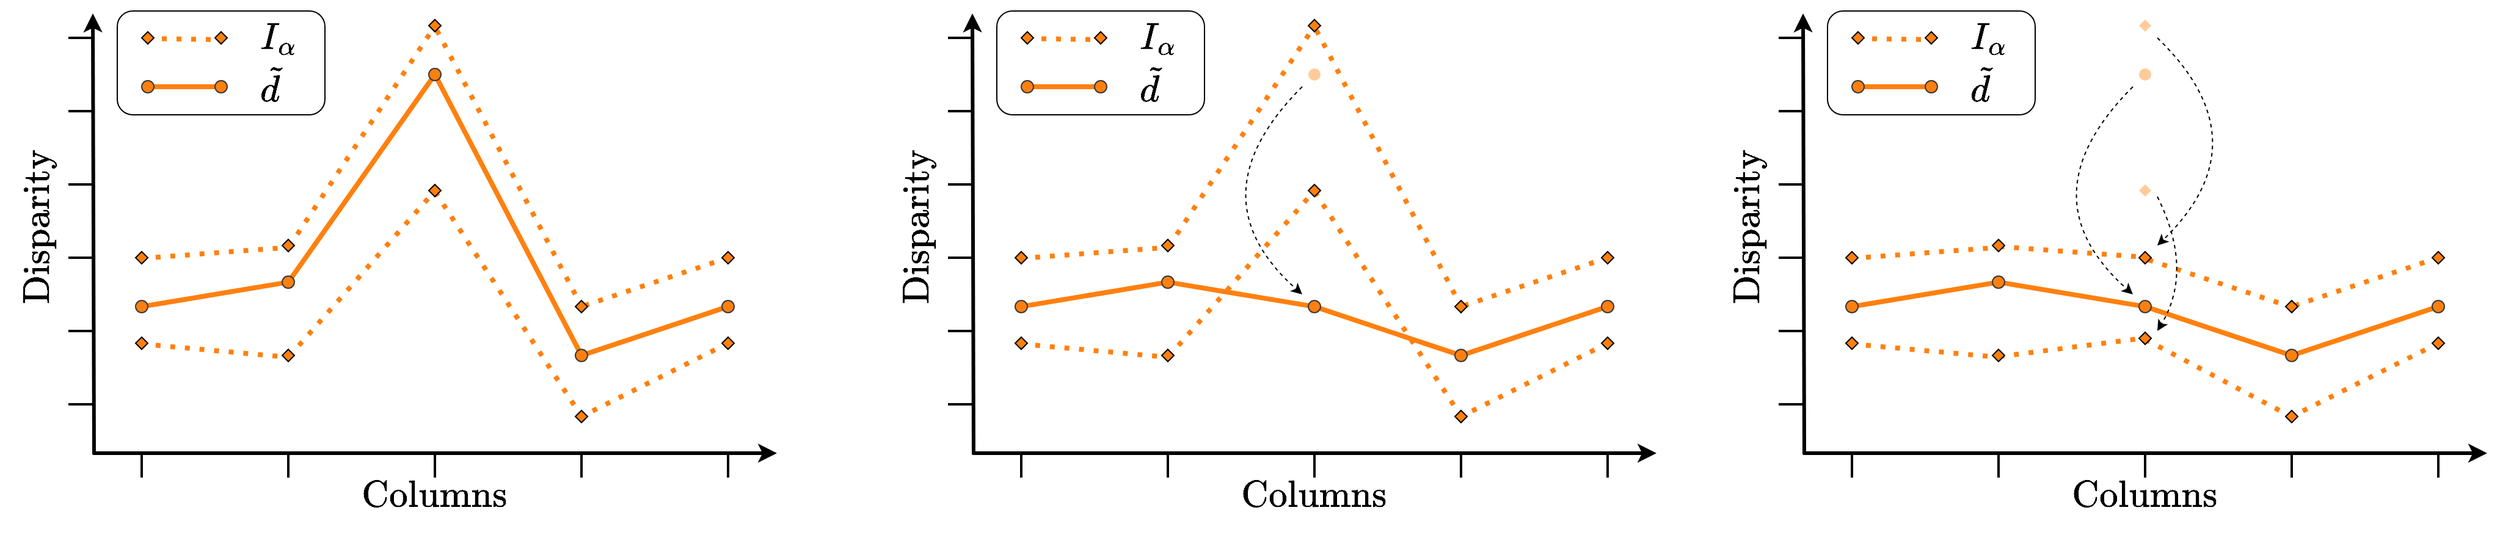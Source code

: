 <mxfile version="24.7.13">
  <diagram name="Page-1" id="viIZF6A86YAhm3AL1NIh">
    <mxGraphModel dx="2593" dy="1424" grid="1" gridSize="10" guides="1" tooltips="1" connect="1" arrows="1" fold="1" page="1" pageScale="1" pageWidth="827" pageHeight="1169" math="1" shadow="0">
      <root>
        <mxCell id="0" />
        <mxCell id="1" parent="0" />
        <mxCell id="14AgsMTUxLA6Hv1Yrgec-21" value="" style="endArrow=classic;html=1;rounded=0;strokeWidth=3;" edge="1" parent="1">
          <mxGeometry width="50" height="50" relative="1" as="geometry">
            <mxPoint x="360" y="480" as="sourcePoint" />
            <mxPoint x="920" y="480" as="targetPoint" />
          </mxGeometry>
        </mxCell>
        <mxCell id="14AgsMTUxLA6Hv1Yrgec-22" value="" style="endArrow=classic;html=1;rounded=0;strokeWidth=3;" edge="1" parent="1">
          <mxGeometry width="50" height="50" relative="1" as="geometry">
            <mxPoint x="361" y="481" as="sourcePoint" />
            <mxPoint x="360" y="120" as="targetPoint" />
          </mxGeometry>
        </mxCell>
        <mxCell id="14AgsMTUxLA6Hv1Yrgec-23" value="&lt;font style=&quot;font-size: 26px;&quot;&gt;\(\mathrm{Columns}\)&lt;/font&gt;" style="text;html=1;align=center;verticalAlign=middle;whiteSpace=wrap;rounded=0;" vertex="1" parent="1">
          <mxGeometry x="550" y="500" width="180" height="30" as="geometry" />
        </mxCell>
        <mxCell id="14AgsMTUxLA6Hv1Yrgec-24" value="&lt;font style=&quot;font-size: 26px;&quot;&gt;\(\mathrm{Disparity}\)&lt;/font&gt;" style="text;html=1;align=center;verticalAlign=middle;whiteSpace=wrap;rounded=0;rotation=-90;" vertex="1" parent="1">
          <mxGeometry x="225" y="280" width="180" height="30" as="geometry" />
        </mxCell>
        <mxCell id="14AgsMTUxLA6Hv1Yrgec-25" value="" style="endArrow=none;html=1;rounded=0;strokeWidth=2;" edge="1" parent="1">
          <mxGeometry width="50" height="50" relative="1" as="geometry">
            <mxPoint x="880" y="500" as="sourcePoint" />
            <mxPoint x="880" y="480" as="targetPoint" />
          </mxGeometry>
        </mxCell>
        <mxCell id="14AgsMTUxLA6Hv1Yrgec-26" value="" style="endArrow=none;html=1;rounded=0;strokeWidth=2;" edge="1" parent="1">
          <mxGeometry width="50" height="50" relative="1" as="geometry">
            <mxPoint x="760" y="500" as="sourcePoint" />
            <mxPoint x="760" y="480" as="targetPoint" />
          </mxGeometry>
        </mxCell>
        <mxCell id="14AgsMTUxLA6Hv1Yrgec-28" value="" style="endArrow=none;html=1;rounded=0;strokeWidth=2;" edge="1" parent="1">
          <mxGeometry width="50" height="50" relative="1" as="geometry">
            <mxPoint x="640" y="500" as="sourcePoint" />
            <mxPoint x="640" y="480" as="targetPoint" />
          </mxGeometry>
        </mxCell>
        <mxCell id="14AgsMTUxLA6Hv1Yrgec-29" value="" style="endArrow=none;html=1;rounded=0;strokeWidth=2;" edge="1" parent="1">
          <mxGeometry width="50" height="50" relative="1" as="geometry">
            <mxPoint x="520" y="500" as="sourcePoint" />
            <mxPoint x="520" y="480" as="targetPoint" />
          </mxGeometry>
        </mxCell>
        <mxCell id="14AgsMTUxLA6Hv1Yrgec-30" value="" style="endArrow=none;html=1;rounded=0;strokeWidth=2;" edge="1" parent="1">
          <mxGeometry width="50" height="50" relative="1" as="geometry">
            <mxPoint x="400" y="500" as="sourcePoint" />
            <mxPoint x="400" y="480" as="targetPoint" />
          </mxGeometry>
        </mxCell>
        <mxCell id="14AgsMTUxLA6Hv1Yrgec-31" value="" style="endArrow=none;html=1;rounded=0;strokeWidth=2;" edge="1" parent="1">
          <mxGeometry width="50" height="50" relative="1" as="geometry">
            <mxPoint x="340" y="440" as="sourcePoint" />
            <mxPoint x="360" y="440" as="targetPoint" />
          </mxGeometry>
        </mxCell>
        <mxCell id="14AgsMTUxLA6Hv1Yrgec-32" value="" style="endArrow=none;html=1;rounded=0;strokeWidth=2;" edge="1" parent="1">
          <mxGeometry width="50" height="50" relative="1" as="geometry">
            <mxPoint x="340" y="380" as="sourcePoint" />
            <mxPoint x="360" y="380" as="targetPoint" />
          </mxGeometry>
        </mxCell>
        <mxCell id="14AgsMTUxLA6Hv1Yrgec-33" value="" style="endArrow=none;html=1;rounded=0;strokeWidth=2;" edge="1" parent="1">
          <mxGeometry width="50" height="50" relative="1" as="geometry">
            <mxPoint x="340" y="260" as="sourcePoint" />
            <mxPoint x="360" y="260" as="targetPoint" />
          </mxGeometry>
        </mxCell>
        <mxCell id="14AgsMTUxLA6Hv1Yrgec-34" value="" style="endArrow=none;html=1;rounded=0;strokeWidth=2;" edge="1" parent="1">
          <mxGeometry width="50" height="50" relative="1" as="geometry">
            <mxPoint x="340" y="320" as="sourcePoint" />
            <mxPoint x="360" y="320" as="targetPoint" />
          </mxGeometry>
        </mxCell>
        <mxCell id="14AgsMTUxLA6Hv1Yrgec-35" value="" style="endArrow=none;html=1;rounded=0;strokeWidth=2;" edge="1" parent="1">
          <mxGeometry width="50" height="50" relative="1" as="geometry">
            <mxPoint x="340" y="200" as="sourcePoint" />
            <mxPoint x="360" y="200" as="targetPoint" />
          </mxGeometry>
        </mxCell>
        <mxCell id="14AgsMTUxLA6Hv1Yrgec-36" value="" style="endArrow=none;html=1;rounded=0;strokeWidth=2;" edge="1" parent="1">
          <mxGeometry width="50" height="50" relative="1" as="geometry">
            <mxPoint x="340" y="140" as="sourcePoint" />
            <mxPoint x="360" y="140" as="targetPoint" />
          </mxGeometry>
        </mxCell>
        <mxCell id="14AgsMTUxLA6Hv1Yrgec-54" value="" style="endArrow=none;html=1;rounded=0;strokeColor=#FF800E;strokeWidth=4;" edge="1" parent="1" source="14AgsMTUxLA6Hv1Yrgec-42" target="14AgsMTUxLA6Hv1Yrgec-41">
          <mxGeometry width="50" height="50" relative="1" as="geometry">
            <mxPoint x="450" y="380" as="sourcePoint" />
            <mxPoint x="760" y="390" as="targetPoint" />
          </mxGeometry>
        </mxCell>
        <mxCell id="14AgsMTUxLA6Hv1Yrgec-55" value="" style="endArrow=none;html=1;rounded=0;strokeColor=#FF800E;strokeWidth=4;" edge="1" parent="1" source="14AgsMTUxLA6Hv1Yrgec-41" target="14AgsMTUxLA6Hv1Yrgec-43">
          <mxGeometry width="50" height="50" relative="1" as="geometry">
            <mxPoint x="415" y="369" as="sourcePoint" />
            <mxPoint x="525" y="351" as="targetPoint" />
          </mxGeometry>
        </mxCell>
        <mxCell id="14AgsMTUxLA6Hv1Yrgec-56" value="" style="endArrow=none;html=1;rounded=0;strokeColor=#FF800E;strokeWidth=4;" edge="1" parent="1" source="14AgsMTUxLA6Hv1Yrgec-40" target="14AgsMTUxLA6Hv1Yrgec-43">
          <mxGeometry width="50" height="50" relative="1" as="geometry">
            <mxPoint x="533" y="346" as="sourcePoint" />
            <mxPoint x="647" y="184" as="targetPoint" />
          </mxGeometry>
        </mxCell>
        <mxCell id="14AgsMTUxLA6Hv1Yrgec-57" value="" style="endArrow=none;html=1;rounded=0;strokeColor=#FF800E;strokeWidth=4;" edge="1" parent="1" source="14AgsMTUxLA6Hv1Yrgec-38" target="14AgsMTUxLA6Hv1Yrgec-40">
          <mxGeometry width="50" height="50" relative="1" as="geometry">
            <mxPoint x="768" y="406" as="sourcePoint" />
            <mxPoint x="652" y="184" as="targetPoint" />
          </mxGeometry>
        </mxCell>
        <mxCell id="14AgsMTUxLA6Hv1Yrgec-38" value="" style="ellipse;whiteSpace=wrap;html=1;aspect=fixed;fillColor=#FF800E;strokeColor=#36393d;" vertex="1" parent="1">
          <mxGeometry x="875" y="355" width="10" height="10" as="geometry" />
        </mxCell>
        <mxCell id="14AgsMTUxLA6Hv1Yrgec-40" value="" style="ellipse;whiteSpace=wrap;html=1;aspect=fixed;fillColor=#FF800E;strokeColor=#36393d;" vertex="1" parent="1">
          <mxGeometry x="755" y="395" width="10" height="10" as="geometry" />
        </mxCell>
        <mxCell id="14AgsMTUxLA6Hv1Yrgec-41" value="" style="ellipse;whiteSpace=wrap;html=1;aspect=fixed;fillColor=#FF800E;strokeColor=#36393d;" vertex="1" parent="1">
          <mxGeometry x="515" y="335" width="10" height="10" as="geometry" />
        </mxCell>
        <mxCell id="14AgsMTUxLA6Hv1Yrgec-42" value="" style="ellipse;whiteSpace=wrap;html=1;aspect=fixed;fillColor=#FF800E;strokeColor=#36393d;" vertex="1" parent="1">
          <mxGeometry x="395" y="355" width="10" height="10" as="geometry" />
        </mxCell>
        <mxCell id="14AgsMTUxLA6Hv1Yrgec-58" value="" style="endArrow=none;html=1;rounded=0;strokeColor=#FF800E;strokeWidth=4;entryX=0.512;entryY=0.587;entryDx=0;entryDy=0;entryPerimeter=0;exitX=0.544;exitY=0.556;exitDx=0;exitDy=0;exitPerimeter=0;dashed=1;dashPattern=1 2;" edge="1" parent="1" source="14AgsMTUxLA6Hv1Yrgec-47" target="14AgsMTUxLA6Hv1Yrgec-46">
          <mxGeometry width="50" height="50" relative="1" as="geometry">
            <mxPoint x="778" y="416" as="sourcePoint" />
            <mxPoint x="662" y="194" as="targetPoint" />
          </mxGeometry>
        </mxCell>
        <mxCell id="14AgsMTUxLA6Hv1Yrgec-59" value="" style="endArrow=none;html=1;rounded=0;strokeColor=#FF800E;strokeWidth=4;dashed=1;dashPattern=1 2;entryX=0.5;entryY=0.5;entryDx=0;entryDy=0;entryPerimeter=0;exitX=0.5;exitY=0.5;exitDx=0;exitDy=0;exitPerimeter=0;" edge="1" parent="1" source="14AgsMTUxLA6Hv1Yrgec-48" target="14AgsMTUxLA6Hv1Yrgec-47">
          <mxGeometry width="50" height="50" relative="1" as="geometry">
            <mxPoint x="850" y="310" as="sourcePoint" />
            <mxPoint x="780" y="370" as="targetPoint" />
          </mxGeometry>
        </mxCell>
        <mxCell id="14AgsMTUxLA6Hv1Yrgec-60" value="" style="endArrow=none;html=1;rounded=0;strokeColor=#FF800E;strokeWidth=4;entryX=0.544;entryY=0.65;entryDx=0;entryDy=0;entryPerimeter=0;exitX=0.45;exitY=0.556;exitDx=0;exitDy=0;exitPerimeter=0;dashed=1;dashPattern=1 2;" edge="1" parent="1" source="14AgsMTUxLA6Hv1Yrgec-44" target="14AgsMTUxLA6Hv1Yrgec-45">
          <mxGeometry width="50" height="50" relative="1" as="geometry">
            <mxPoint x="770" y="371" as="sourcePoint" />
            <mxPoint x="650" y="141" as="targetPoint" />
          </mxGeometry>
        </mxCell>
        <mxCell id="14AgsMTUxLA6Hv1Yrgec-61" value="" style="endArrow=none;html=1;rounded=0;strokeColor=#FF800E;strokeWidth=4;entryX=0.544;entryY=0.462;entryDx=0;entryDy=0;entryPerimeter=0;exitX=0.575;exitY=0.587;exitDx=0;exitDy=0;exitPerimeter=0;dashed=1;dashPattern=1 2;" edge="1" parent="1" source="14AgsMTUxLA6Hv1Yrgec-45" target="14AgsMTUxLA6Hv1Yrgec-46">
          <mxGeometry width="50" height="50" relative="1" as="geometry">
            <mxPoint x="410" y="331" as="sourcePoint" />
            <mxPoint x="530" y="322" as="targetPoint" />
          </mxGeometry>
        </mxCell>
        <mxCell id="14AgsMTUxLA6Hv1Yrgec-44" value="" style="rhombus;whiteSpace=wrap;html=1;fillColor=#FF800E;" vertex="1" parent="1">
          <mxGeometry x="395" y="315" width="10" height="10" as="geometry" />
        </mxCell>
        <mxCell id="14AgsMTUxLA6Hv1Yrgec-45" value="" style="rhombus;whiteSpace=wrap;html=1;fillColor=#FF800E;" vertex="1" parent="1">
          <mxGeometry x="515" y="305" width="10" height="10" as="geometry" />
        </mxCell>
        <mxCell id="14AgsMTUxLA6Hv1Yrgec-46" value="" style="rhombus;whiteSpace=wrap;html=1;fillColor=#FF800E;" vertex="1" parent="1">
          <mxGeometry x="635" y="125" width="10" height="10" as="geometry" />
        </mxCell>
        <mxCell id="14AgsMTUxLA6Hv1Yrgec-47" value="" style="rhombus;whiteSpace=wrap;html=1;fillColor=#FF800E;" vertex="1" parent="1">
          <mxGeometry x="755" y="355" width="10" height="10" as="geometry" />
        </mxCell>
        <mxCell id="14AgsMTUxLA6Hv1Yrgec-48" value="" style="rhombus;whiteSpace=wrap;html=1;fillColor=#FF800E;" vertex="1" parent="1">
          <mxGeometry x="875" y="315" width="10" height="10" as="geometry" />
        </mxCell>
        <mxCell id="14AgsMTUxLA6Hv1Yrgec-63" value="" style="endArrow=none;html=1;rounded=0;strokeColor=#FF800E;strokeWidth=4;entryX=0.512;entryY=0.587;entryDx=0;entryDy=0;entryPerimeter=0;exitX=0.544;exitY=0.556;exitDx=0;exitDy=0;exitPerimeter=0;dashed=1;dashPattern=1 2;" edge="1" parent="1" source="14AgsMTUxLA6Hv1Yrgec-70" target="14AgsMTUxLA6Hv1Yrgec-69">
          <mxGeometry width="50" height="50" relative="1" as="geometry">
            <mxPoint x="778" y="506" as="sourcePoint" />
            <mxPoint x="662" y="284" as="targetPoint" />
          </mxGeometry>
        </mxCell>
        <mxCell id="14AgsMTUxLA6Hv1Yrgec-64" value="" style="endArrow=none;html=1;rounded=0;strokeColor=#FF800E;strokeWidth=4;dashed=1;dashPattern=1 2;entryX=0.5;entryY=0.5;entryDx=0;entryDy=0;entryPerimeter=0;exitX=0.5;exitY=0.5;exitDx=0;exitDy=0;exitPerimeter=0;" edge="1" parent="1" source="14AgsMTUxLA6Hv1Yrgec-71" target="14AgsMTUxLA6Hv1Yrgec-70">
          <mxGeometry width="50" height="50" relative="1" as="geometry">
            <mxPoint x="850" y="400" as="sourcePoint" />
            <mxPoint x="780" y="460" as="targetPoint" />
          </mxGeometry>
        </mxCell>
        <mxCell id="14AgsMTUxLA6Hv1Yrgec-65" value="" style="endArrow=none;html=1;rounded=0;strokeColor=#FF800E;strokeWidth=4;entryX=0.544;entryY=0.65;entryDx=0;entryDy=0;entryPerimeter=0;exitX=0.45;exitY=0.556;exitDx=0;exitDy=0;exitPerimeter=0;dashed=1;dashPattern=1 2;" edge="1" parent="1" source="14AgsMTUxLA6Hv1Yrgec-67" target="14AgsMTUxLA6Hv1Yrgec-68">
          <mxGeometry width="50" height="50" relative="1" as="geometry">
            <mxPoint x="770" y="461" as="sourcePoint" />
            <mxPoint x="650" y="231" as="targetPoint" />
          </mxGeometry>
        </mxCell>
        <mxCell id="14AgsMTUxLA6Hv1Yrgec-66" value="" style="endArrow=none;html=1;rounded=0;strokeColor=#FF800E;strokeWidth=4;entryX=0.544;entryY=0.462;entryDx=0;entryDy=0;entryPerimeter=0;exitX=0.575;exitY=0.587;exitDx=0;exitDy=0;exitPerimeter=0;dashed=1;dashPattern=1 2;" edge="1" parent="1" source="14AgsMTUxLA6Hv1Yrgec-68" target="14AgsMTUxLA6Hv1Yrgec-69">
          <mxGeometry width="50" height="50" relative="1" as="geometry">
            <mxPoint x="410" y="421" as="sourcePoint" />
            <mxPoint x="530" y="412" as="targetPoint" />
          </mxGeometry>
        </mxCell>
        <mxCell id="14AgsMTUxLA6Hv1Yrgec-67" value="" style="rhombus;whiteSpace=wrap;html=1;fillColor=#FF800E;" vertex="1" parent="1">
          <mxGeometry x="395" y="385" width="10" height="10" as="geometry" />
        </mxCell>
        <mxCell id="14AgsMTUxLA6Hv1Yrgec-68" value="" style="rhombus;whiteSpace=wrap;html=1;fillColor=#FF800E;" vertex="1" parent="1">
          <mxGeometry x="515" y="395" width="10" height="10" as="geometry" />
        </mxCell>
        <mxCell id="14AgsMTUxLA6Hv1Yrgec-69" value="" style="rhombus;whiteSpace=wrap;html=1;fillColor=#FF800E;" vertex="1" parent="1">
          <mxGeometry x="635" y="260" width="10" height="10" as="geometry" />
        </mxCell>
        <mxCell id="14AgsMTUxLA6Hv1Yrgec-70" value="" style="rhombus;whiteSpace=wrap;html=1;fillColor=#FF800E;" vertex="1" parent="1">
          <mxGeometry x="755" y="445" width="10" height="10" as="geometry" />
        </mxCell>
        <mxCell id="14AgsMTUxLA6Hv1Yrgec-71" value="" style="rhombus;whiteSpace=wrap;html=1;fillColor=#FF800E;" vertex="1" parent="1">
          <mxGeometry x="875" y="385" width="10" height="10" as="geometry" />
        </mxCell>
        <mxCell id="14AgsMTUxLA6Hv1Yrgec-43" value="" style="ellipse;whiteSpace=wrap;html=1;aspect=fixed;fillColor=#FF800E;strokeColor=#36393d;" vertex="1" parent="1">
          <mxGeometry x="635" y="165" width="10" height="10" as="geometry" />
        </mxCell>
        <mxCell id="14AgsMTUxLA6Hv1Yrgec-72" value="" style="endArrow=classic;html=1;rounded=0;strokeWidth=3;" edge="1" parent="1">
          <mxGeometry width="50" height="50" relative="1" as="geometry">
            <mxPoint x="1080" y="480" as="sourcePoint" />
            <mxPoint x="1640" y="480" as="targetPoint" />
          </mxGeometry>
        </mxCell>
        <mxCell id="14AgsMTUxLA6Hv1Yrgec-73" value="" style="endArrow=classic;html=1;rounded=0;strokeWidth=3;" edge="1" parent="1">
          <mxGeometry width="50" height="50" relative="1" as="geometry">
            <mxPoint x="1081" y="481" as="sourcePoint" />
            <mxPoint x="1080" y="120" as="targetPoint" />
          </mxGeometry>
        </mxCell>
        <mxCell id="14AgsMTUxLA6Hv1Yrgec-76" value="" style="endArrow=none;html=1;rounded=0;strokeWidth=2;" edge="1" parent="1">
          <mxGeometry width="50" height="50" relative="1" as="geometry">
            <mxPoint x="1600" y="500" as="sourcePoint" />
            <mxPoint x="1600" y="480" as="targetPoint" />
          </mxGeometry>
        </mxCell>
        <mxCell id="14AgsMTUxLA6Hv1Yrgec-77" value="" style="endArrow=none;html=1;rounded=0;strokeWidth=2;" edge="1" parent="1">
          <mxGeometry width="50" height="50" relative="1" as="geometry">
            <mxPoint x="1480" y="500" as="sourcePoint" />
            <mxPoint x="1480" y="480" as="targetPoint" />
          </mxGeometry>
        </mxCell>
        <mxCell id="14AgsMTUxLA6Hv1Yrgec-78" value="" style="endArrow=none;html=1;rounded=0;strokeWidth=2;" edge="1" parent="1">
          <mxGeometry width="50" height="50" relative="1" as="geometry">
            <mxPoint x="1360" y="500" as="sourcePoint" />
            <mxPoint x="1360" y="480" as="targetPoint" />
          </mxGeometry>
        </mxCell>
        <mxCell id="14AgsMTUxLA6Hv1Yrgec-79" value="" style="endArrow=none;html=1;rounded=0;strokeWidth=2;" edge="1" parent="1">
          <mxGeometry width="50" height="50" relative="1" as="geometry">
            <mxPoint x="1240" y="500" as="sourcePoint" />
            <mxPoint x="1240" y="480" as="targetPoint" />
          </mxGeometry>
        </mxCell>
        <mxCell id="14AgsMTUxLA6Hv1Yrgec-80" value="" style="endArrow=none;html=1;rounded=0;strokeWidth=2;" edge="1" parent="1">
          <mxGeometry width="50" height="50" relative="1" as="geometry">
            <mxPoint x="1120" y="500" as="sourcePoint" />
            <mxPoint x="1120" y="480" as="targetPoint" />
          </mxGeometry>
        </mxCell>
        <mxCell id="14AgsMTUxLA6Hv1Yrgec-81" value="" style="endArrow=none;html=1;rounded=0;strokeWidth=2;" edge="1" parent="1">
          <mxGeometry width="50" height="50" relative="1" as="geometry">
            <mxPoint x="1060" y="440" as="sourcePoint" />
            <mxPoint x="1080" y="440" as="targetPoint" />
          </mxGeometry>
        </mxCell>
        <mxCell id="14AgsMTUxLA6Hv1Yrgec-82" value="" style="endArrow=none;html=1;rounded=0;strokeWidth=2;" edge="1" parent="1">
          <mxGeometry width="50" height="50" relative="1" as="geometry">
            <mxPoint x="1060" y="380" as="sourcePoint" />
            <mxPoint x="1080" y="380" as="targetPoint" />
          </mxGeometry>
        </mxCell>
        <mxCell id="14AgsMTUxLA6Hv1Yrgec-83" value="" style="endArrow=none;html=1;rounded=0;strokeWidth=2;" edge="1" parent="1">
          <mxGeometry width="50" height="50" relative="1" as="geometry">
            <mxPoint x="1060" y="260" as="sourcePoint" />
            <mxPoint x="1080" y="260" as="targetPoint" />
          </mxGeometry>
        </mxCell>
        <mxCell id="14AgsMTUxLA6Hv1Yrgec-84" value="" style="endArrow=none;html=1;rounded=0;strokeWidth=2;" edge="1" parent="1">
          <mxGeometry width="50" height="50" relative="1" as="geometry">
            <mxPoint x="1060" y="320" as="sourcePoint" />
            <mxPoint x="1080" y="320" as="targetPoint" />
          </mxGeometry>
        </mxCell>
        <mxCell id="14AgsMTUxLA6Hv1Yrgec-85" value="" style="endArrow=none;html=1;rounded=0;strokeWidth=2;" edge="1" parent="1">
          <mxGeometry width="50" height="50" relative="1" as="geometry">
            <mxPoint x="1060" y="200" as="sourcePoint" />
            <mxPoint x="1080" y="200" as="targetPoint" />
          </mxGeometry>
        </mxCell>
        <mxCell id="14AgsMTUxLA6Hv1Yrgec-86" value="" style="endArrow=none;html=1;rounded=0;strokeWidth=2;" edge="1" parent="1">
          <mxGeometry width="50" height="50" relative="1" as="geometry">
            <mxPoint x="1060" y="140" as="sourcePoint" />
            <mxPoint x="1080" y="140" as="targetPoint" />
          </mxGeometry>
        </mxCell>
        <mxCell id="14AgsMTUxLA6Hv1Yrgec-87" value="" style="endArrow=none;html=1;rounded=0;strokeColor=#FF800E;strokeWidth=4;" edge="1" parent="1" source="14AgsMTUxLA6Hv1Yrgec-94" target="14AgsMTUxLA6Hv1Yrgec-93">
          <mxGeometry width="50" height="50" relative="1" as="geometry">
            <mxPoint x="1170" y="380" as="sourcePoint" />
            <mxPoint x="1480" y="390" as="targetPoint" />
          </mxGeometry>
        </mxCell>
        <mxCell id="14AgsMTUxLA6Hv1Yrgec-88" value="" style="endArrow=none;html=1;rounded=0;strokeColor=#FF800E;strokeWidth=4;" edge="1" parent="1" source="14AgsMTUxLA6Hv1Yrgec-93" target="14AgsMTUxLA6Hv1Yrgec-113">
          <mxGeometry width="50" height="50" relative="1" as="geometry">
            <mxPoint x="1135" y="369" as="sourcePoint" />
            <mxPoint x="1245" y="351" as="targetPoint" />
          </mxGeometry>
        </mxCell>
        <mxCell id="14AgsMTUxLA6Hv1Yrgec-89" value="" style="endArrow=none;html=1;rounded=0;strokeColor=#FF800E;strokeWidth=4;" edge="1" parent="1" source="14AgsMTUxLA6Hv1Yrgec-92" target="14AgsMTUxLA6Hv1Yrgec-113">
          <mxGeometry width="50" height="50" relative="1" as="geometry">
            <mxPoint x="1253" y="346" as="sourcePoint" />
            <mxPoint x="1367" y="184" as="targetPoint" />
          </mxGeometry>
        </mxCell>
        <mxCell id="14AgsMTUxLA6Hv1Yrgec-90" value="" style="endArrow=none;html=1;rounded=0;strokeColor=#FF800E;strokeWidth=4;" edge="1" parent="1" source="14AgsMTUxLA6Hv1Yrgec-91" target="14AgsMTUxLA6Hv1Yrgec-92">
          <mxGeometry width="50" height="50" relative="1" as="geometry">
            <mxPoint x="1488" y="406" as="sourcePoint" />
            <mxPoint x="1372" y="184" as="targetPoint" />
          </mxGeometry>
        </mxCell>
        <mxCell id="14AgsMTUxLA6Hv1Yrgec-91" value="" style="ellipse;whiteSpace=wrap;html=1;aspect=fixed;fillColor=#FF800E;strokeColor=#36393d;" vertex="1" parent="1">
          <mxGeometry x="1595" y="355" width="10" height="10" as="geometry" />
        </mxCell>
        <mxCell id="14AgsMTUxLA6Hv1Yrgec-92" value="" style="ellipse;whiteSpace=wrap;html=1;aspect=fixed;fillColor=#FF800E;strokeColor=#36393d;" vertex="1" parent="1">
          <mxGeometry x="1475" y="395" width="10" height="10" as="geometry" />
        </mxCell>
        <mxCell id="14AgsMTUxLA6Hv1Yrgec-93" value="" style="ellipse;whiteSpace=wrap;html=1;aspect=fixed;fillColor=#FF800E;strokeColor=#36393d;" vertex="1" parent="1">
          <mxGeometry x="1235" y="335" width="10" height="10" as="geometry" />
        </mxCell>
        <mxCell id="14AgsMTUxLA6Hv1Yrgec-94" value="" style="ellipse;whiteSpace=wrap;html=1;aspect=fixed;fillColor=#FF800E;strokeColor=#36393d;" vertex="1" parent="1">
          <mxGeometry x="1115" y="355" width="10" height="10" as="geometry" />
        </mxCell>
        <mxCell id="14AgsMTUxLA6Hv1Yrgec-95" value="" style="endArrow=none;html=1;rounded=0;strokeColor=#FF800E;strokeWidth=4;entryX=0.512;entryY=0.587;entryDx=0;entryDy=0;entryPerimeter=0;exitX=0.544;exitY=0.556;exitDx=0;exitDy=0;exitPerimeter=0;dashed=1;dashPattern=1 2;" edge="1" parent="1" source="14AgsMTUxLA6Hv1Yrgec-102" target="14AgsMTUxLA6Hv1Yrgec-101">
          <mxGeometry width="50" height="50" relative="1" as="geometry">
            <mxPoint x="1498" y="416" as="sourcePoint" />
            <mxPoint x="1382" y="194" as="targetPoint" />
          </mxGeometry>
        </mxCell>
        <mxCell id="14AgsMTUxLA6Hv1Yrgec-96" value="" style="endArrow=none;html=1;rounded=0;strokeColor=#FF800E;strokeWidth=4;dashed=1;dashPattern=1 2;entryX=0.5;entryY=0.5;entryDx=0;entryDy=0;entryPerimeter=0;exitX=0.5;exitY=0.5;exitDx=0;exitDy=0;exitPerimeter=0;" edge="1" parent="1" source="14AgsMTUxLA6Hv1Yrgec-103" target="14AgsMTUxLA6Hv1Yrgec-102">
          <mxGeometry width="50" height="50" relative="1" as="geometry">
            <mxPoint x="1570" y="310" as="sourcePoint" />
            <mxPoint x="1500" y="370" as="targetPoint" />
          </mxGeometry>
        </mxCell>
        <mxCell id="14AgsMTUxLA6Hv1Yrgec-97" value="" style="endArrow=none;html=1;rounded=0;strokeColor=#FF800E;strokeWidth=4;entryX=0.544;entryY=0.65;entryDx=0;entryDy=0;entryPerimeter=0;exitX=0.45;exitY=0.556;exitDx=0;exitDy=0;exitPerimeter=0;dashed=1;dashPattern=1 2;" edge="1" parent="1" source="14AgsMTUxLA6Hv1Yrgec-99" target="14AgsMTUxLA6Hv1Yrgec-100">
          <mxGeometry width="50" height="50" relative="1" as="geometry">
            <mxPoint x="1490" y="371" as="sourcePoint" />
            <mxPoint x="1370" y="141" as="targetPoint" />
          </mxGeometry>
        </mxCell>
        <mxCell id="14AgsMTUxLA6Hv1Yrgec-98" value="" style="endArrow=none;html=1;rounded=0;strokeColor=#FF800E;strokeWidth=4;entryX=0.544;entryY=0.462;entryDx=0;entryDy=0;entryPerimeter=0;exitX=0.575;exitY=0.587;exitDx=0;exitDy=0;exitPerimeter=0;dashed=1;dashPattern=1 2;" edge="1" parent="1" source="14AgsMTUxLA6Hv1Yrgec-100" target="14AgsMTUxLA6Hv1Yrgec-101">
          <mxGeometry width="50" height="50" relative="1" as="geometry">
            <mxPoint x="1130" y="331" as="sourcePoint" />
            <mxPoint x="1250" y="322" as="targetPoint" />
          </mxGeometry>
        </mxCell>
        <mxCell id="14AgsMTUxLA6Hv1Yrgec-99" value="" style="rhombus;whiteSpace=wrap;html=1;fillColor=#FF800E;" vertex="1" parent="1">
          <mxGeometry x="1115" y="315" width="10" height="10" as="geometry" />
        </mxCell>
        <mxCell id="14AgsMTUxLA6Hv1Yrgec-100" value="" style="rhombus;whiteSpace=wrap;html=1;fillColor=#FF800E;" vertex="1" parent="1">
          <mxGeometry x="1235" y="305" width="10" height="10" as="geometry" />
        </mxCell>
        <mxCell id="14AgsMTUxLA6Hv1Yrgec-101" value="" style="rhombus;whiteSpace=wrap;html=1;fillColor=#FF800E;" vertex="1" parent="1">
          <mxGeometry x="1355" y="125" width="10" height="10" as="geometry" />
        </mxCell>
        <mxCell id="14AgsMTUxLA6Hv1Yrgec-102" value="" style="rhombus;whiteSpace=wrap;html=1;fillColor=#FF800E;" vertex="1" parent="1">
          <mxGeometry x="1475" y="355" width="10" height="10" as="geometry" />
        </mxCell>
        <mxCell id="14AgsMTUxLA6Hv1Yrgec-103" value="" style="rhombus;whiteSpace=wrap;html=1;fillColor=#FF800E;" vertex="1" parent="1">
          <mxGeometry x="1595" y="315" width="10" height="10" as="geometry" />
        </mxCell>
        <mxCell id="14AgsMTUxLA6Hv1Yrgec-104" value="" style="endArrow=none;html=1;rounded=0;strokeColor=#FF800E;strokeWidth=4;entryX=0.512;entryY=0.587;entryDx=0;entryDy=0;entryPerimeter=0;exitX=0.544;exitY=0.556;exitDx=0;exitDy=0;exitPerimeter=0;dashed=1;dashPattern=1 2;" edge="1" parent="1" source="14AgsMTUxLA6Hv1Yrgec-111" target="14AgsMTUxLA6Hv1Yrgec-110">
          <mxGeometry width="50" height="50" relative="1" as="geometry">
            <mxPoint x="1498" y="506" as="sourcePoint" />
            <mxPoint x="1382" y="284" as="targetPoint" />
          </mxGeometry>
        </mxCell>
        <mxCell id="14AgsMTUxLA6Hv1Yrgec-105" value="" style="endArrow=none;html=1;rounded=0;strokeColor=#FF800E;strokeWidth=4;dashed=1;dashPattern=1 2;entryX=0.5;entryY=0.5;entryDx=0;entryDy=0;entryPerimeter=0;exitX=0.5;exitY=0.5;exitDx=0;exitDy=0;exitPerimeter=0;" edge="1" parent="1" source="14AgsMTUxLA6Hv1Yrgec-112" target="14AgsMTUxLA6Hv1Yrgec-111">
          <mxGeometry width="50" height="50" relative="1" as="geometry">
            <mxPoint x="1570" y="400" as="sourcePoint" />
            <mxPoint x="1500" y="460" as="targetPoint" />
          </mxGeometry>
        </mxCell>
        <mxCell id="14AgsMTUxLA6Hv1Yrgec-106" value="" style="endArrow=none;html=1;rounded=0;strokeColor=#FF800E;strokeWidth=4;entryX=0.544;entryY=0.65;entryDx=0;entryDy=0;entryPerimeter=0;exitX=0.45;exitY=0.556;exitDx=0;exitDy=0;exitPerimeter=0;dashed=1;dashPattern=1 2;" edge="1" parent="1" source="14AgsMTUxLA6Hv1Yrgec-108" target="14AgsMTUxLA6Hv1Yrgec-109">
          <mxGeometry width="50" height="50" relative="1" as="geometry">
            <mxPoint x="1490" y="461" as="sourcePoint" />
            <mxPoint x="1370" y="231" as="targetPoint" />
          </mxGeometry>
        </mxCell>
        <mxCell id="14AgsMTUxLA6Hv1Yrgec-107" value="" style="endArrow=none;html=1;rounded=0;strokeColor=#FF800E;strokeWidth=4;entryX=0.544;entryY=0.462;entryDx=0;entryDy=0;entryPerimeter=0;exitX=0.575;exitY=0.587;exitDx=0;exitDy=0;exitPerimeter=0;dashed=1;dashPattern=1 2;" edge="1" parent="1" source="14AgsMTUxLA6Hv1Yrgec-109" target="14AgsMTUxLA6Hv1Yrgec-110">
          <mxGeometry width="50" height="50" relative="1" as="geometry">
            <mxPoint x="1130" y="421" as="sourcePoint" />
            <mxPoint x="1250" y="412" as="targetPoint" />
          </mxGeometry>
        </mxCell>
        <mxCell id="14AgsMTUxLA6Hv1Yrgec-108" value="" style="rhombus;whiteSpace=wrap;html=1;fillColor=#FF800E;" vertex="1" parent="1">
          <mxGeometry x="1115" y="385" width="10" height="10" as="geometry" />
        </mxCell>
        <mxCell id="14AgsMTUxLA6Hv1Yrgec-109" value="" style="rhombus;whiteSpace=wrap;html=1;fillColor=#FF800E;" vertex="1" parent="1">
          <mxGeometry x="1235" y="395" width="10" height="10" as="geometry" />
        </mxCell>
        <mxCell id="14AgsMTUxLA6Hv1Yrgec-110" value="" style="rhombus;whiteSpace=wrap;html=1;fillColor=#FF800E;" vertex="1" parent="1">
          <mxGeometry x="1355" y="260" width="10" height="10" as="geometry" />
        </mxCell>
        <mxCell id="14AgsMTUxLA6Hv1Yrgec-111" value="" style="rhombus;whiteSpace=wrap;html=1;fillColor=#FF800E;" vertex="1" parent="1">
          <mxGeometry x="1475" y="445" width="10" height="10" as="geometry" />
        </mxCell>
        <mxCell id="14AgsMTUxLA6Hv1Yrgec-112" value="" style="rhombus;whiteSpace=wrap;html=1;fillColor=#FF800E;" vertex="1" parent="1">
          <mxGeometry x="1595" y="385" width="10" height="10" as="geometry" />
        </mxCell>
        <mxCell id="14AgsMTUxLA6Hv1Yrgec-113" value="" style="ellipse;whiteSpace=wrap;html=1;aspect=fixed;fillColor=#FF800E;strokeColor=#36393d;" vertex="1" parent="1">
          <mxGeometry x="1355" y="355" width="10" height="10" as="geometry" />
        </mxCell>
        <mxCell id="14AgsMTUxLA6Hv1Yrgec-114" value="" style="ellipse;whiteSpace=wrap;html=1;aspect=fixed;fillColor=#ffcc99;strokeColor=none;" vertex="1" parent="1">
          <mxGeometry x="1355" y="165" width="10" height="10" as="geometry" />
        </mxCell>
        <mxCell id="14AgsMTUxLA6Hv1Yrgec-117" value="" style="endArrow=classic;html=1;rounded=0;curved=1;dashed=1;" edge="1" parent="1">
          <mxGeometry width="50" height="50" relative="1" as="geometry">
            <mxPoint x="1350" y="180" as="sourcePoint" />
            <mxPoint x="1350" y="350" as="targetPoint" />
            <Array as="points">
              <mxPoint x="1260" y="270" />
            </Array>
          </mxGeometry>
        </mxCell>
        <mxCell id="14AgsMTUxLA6Hv1Yrgec-118" value="" style="endArrow=classic;html=1;rounded=0;strokeWidth=3;" edge="1" parent="1">
          <mxGeometry width="50" height="50" relative="1" as="geometry">
            <mxPoint x="1760" y="480" as="sourcePoint" />
            <mxPoint x="2320" y="480" as="targetPoint" />
          </mxGeometry>
        </mxCell>
        <mxCell id="14AgsMTUxLA6Hv1Yrgec-119" value="" style="endArrow=classic;html=1;rounded=0;strokeWidth=3;" edge="1" parent="1">
          <mxGeometry width="50" height="50" relative="1" as="geometry">
            <mxPoint x="1761" y="481" as="sourcePoint" />
            <mxPoint x="1760" y="120" as="targetPoint" />
          </mxGeometry>
        </mxCell>
        <mxCell id="14AgsMTUxLA6Hv1Yrgec-122" value="" style="endArrow=none;html=1;rounded=0;strokeWidth=2;" edge="1" parent="1">
          <mxGeometry width="50" height="50" relative="1" as="geometry">
            <mxPoint x="2280" y="500" as="sourcePoint" />
            <mxPoint x="2280" y="480" as="targetPoint" />
          </mxGeometry>
        </mxCell>
        <mxCell id="14AgsMTUxLA6Hv1Yrgec-123" value="" style="endArrow=none;html=1;rounded=0;strokeWidth=2;" edge="1" parent="1">
          <mxGeometry width="50" height="50" relative="1" as="geometry">
            <mxPoint x="2160" y="500" as="sourcePoint" />
            <mxPoint x="2160" y="480" as="targetPoint" />
          </mxGeometry>
        </mxCell>
        <mxCell id="14AgsMTUxLA6Hv1Yrgec-124" value="" style="endArrow=none;html=1;rounded=0;strokeWidth=2;" edge="1" parent="1">
          <mxGeometry width="50" height="50" relative="1" as="geometry">
            <mxPoint x="2040" y="500" as="sourcePoint" />
            <mxPoint x="2040" y="480" as="targetPoint" />
          </mxGeometry>
        </mxCell>
        <mxCell id="14AgsMTUxLA6Hv1Yrgec-125" value="" style="endArrow=none;html=1;rounded=0;strokeWidth=2;" edge="1" parent="1">
          <mxGeometry width="50" height="50" relative="1" as="geometry">
            <mxPoint x="1920" y="500" as="sourcePoint" />
            <mxPoint x="1920" y="480" as="targetPoint" />
          </mxGeometry>
        </mxCell>
        <mxCell id="14AgsMTUxLA6Hv1Yrgec-126" value="" style="endArrow=none;html=1;rounded=0;strokeWidth=2;" edge="1" parent="1">
          <mxGeometry width="50" height="50" relative="1" as="geometry">
            <mxPoint x="1800" y="500" as="sourcePoint" />
            <mxPoint x="1800" y="480" as="targetPoint" />
          </mxGeometry>
        </mxCell>
        <mxCell id="14AgsMTUxLA6Hv1Yrgec-127" value="" style="endArrow=none;html=1;rounded=0;strokeWidth=2;" edge="1" parent="1">
          <mxGeometry width="50" height="50" relative="1" as="geometry">
            <mxPoint x="1740" y="440" as="sourcePoint" />
            <mxPoint x="1760" y="440" as="targetPoint" />
          </mxGeometry>
        </mxCell>
        <mxCell id="14AgsMTUxLA6Hv1Yrgec-128" value="" style="endArrow=none;html=1;rounded=0;strokeWidth=2;" edge="1" parent="1">
          <mxGeometry width="50" height="50" relative="1" as="geometry">
            <mxPoint x="1740" y="380" as="sourcePoint" />
            <mxPoint x="1760" y="380" as="targetPoint" />
          </mxGeometry>
        </mxCell>
        <mxCell id="14AgsMTUxLA6Hv1Yrgec-129" value="" style="endArrow=none;html=1;rounded=0;strokeWidth=2;" edge="1" parent="1">
          <mxGeometry width="50" height="50" relative="1" as="geometry">
            <mxPoint x="1740" y="260" as="sourcePoint" />
            <mxPoint x="1760" y="260" as="targetPoint" />
          </mxGeometry>
        </mxCell>
        <mxCell id="14AgsMTUxLA6Hv1Yrgec-130" value="" style="endArrow=none;html=1;rounded=0;strokeWidth=2;" edge="1" parent="1">
          <mxGeometry width="50" height="50" relative="1" as="geometry">
            <mxPoint x="1740" y="320" as="sourcePoint" />
            <mxPoint x="1760" y="320" as="targetPoint" />
          </mxGeometry>
        </mxCell>
        <mxCell id="14AgsMTUxLA6Hv1Yrgec-131" value="" style="endArrow=none;html=1;rounded=0;strokeWidth=2;" edge="1" parent="1">
          <mxGeometry width="50" height="50" relative="1" as="geometry">
            <mxPoint x="1740" y="200" as="sourcePoint" />
            <mxPoint x="1760" y="200" as="targetPoint" />
          </mxGeometry>
        </mxCell>
        <mxCell id="14AgsMTUxLA6Hv1Yrgec-132" value="" style="endArrow=none;html=1;rounded=0;strokeWidth=2;" edge="1" parent="1">
          <mxGeometry width="50" height="50" relative="1" as="geometry">
            <mxPoint x="1740" y="140" as="sourcePoint" />
            <mxPoint x="1760" y="140" as="targetPoint" />
          </mxGeometry>
        </mxCell>
        <mxCell id="14AgsMTUxLA6Hv1Yrgec-133" value="" style="endArrow=none;html=1;rounded=0;strokeColor=#FF800E;strokeWidth=4;" edge="1" parent="1" source="14AgsMTUxLA6Hv1Yrgec-140" target="14AgsMTUxLA6Hv1Yrgec-139">
          <mxGeometry width="50" height="50" relative="1" as="geometry">
            <mxPoint x="1850" y="380" as="sourcePoint" />
            <mxPoint x="2160" y="390" as="targetPoint" />
          </mxGeometry>
        </mxCell>
        <mxCell id="14AgsMTUxLA6Hv1Yrgec-134" value="" style="endArrow=none;html=1;rounded=0;strokeColor=#FF800E;strokeWidth=4;" edge="1" parent="1" source="14AgsMTUxLA6Hv1Yrgec-139" target="14AgsMTUxLA6Hv1Yrgec-159">
          <mxGeometry width="50" height="50" relative="1" as="geometry">
            <mxPoint x="1815" y="369" as="sourcePoint" />
            <mxPoint x="1925" y="351" as="targetPoint" />
          </mxGeometry>
        </mxCell>
        <mxCell id="14AgsMTUxLA6Hv1Yrgec-135" value="" style="endArrow=none;html=1;rounded=0;strokeColor=#FF800E;strokeWidth=4;" edge="1" parent="1" source="14AgsMTUxLA6Hv1Yrgec-138" target="14AgsMTUxLA6Hv1Yrgec-159">
          <mxGeometry width="50" height="50" relative="1" as="geometry">
            <mxPoint x="1933" y="346" as="sourcePoint" />
            <mxPoint x="2047" y="184" as="targetPoint" />
          </mxGeometry>
        </mxCell>
        <mxCell id="14AgsMTUxLA6Hv1Yrgec-136" value="" style="endArrow=none;html=1;rounded=0;strokeColor=#FF800E;strokeWidth=4;" edge="1" parent="1" source="14AgsMTUxLA6Hv1Yrgec-137" target="14AgsMTUxLA6Hv1Yrgec-138">
          <mxGeometry width="50" height="50" relative="1" as="geometry">
            <mxPoint x="2168" y="406" as="sourcePoint" />
            <mxPoint x="2052" y="184" as="targetPoint" />
          </mxGeometry>
        </mxCell>
        <mxCell id="14AgsMTUxLA6Hv1Yrgec-137" value="" style="ellipse;whiteSpace=wrap;html=1;aspect=fixed;fillColor=#FF800E;strokeColor=#36393d;" vertex="1" parent="1">
          <mxGeometry x="2275" y="355" width="10" height="10" as="geometry" />
        </mxCell>
        <mxCell id="14AgsMTUxLA6Hv1Yrgec-138" value="" style="ellipse;whiteSpace=wrap;html=1;aspect=fixed;fillColor=#FF800E;strokeColor=#36393d;" vertex="1" parent="1">
          <mxGeometry x="2155" y="395" width="10" height="10" as="geometry" />
        </mxCell>
        <mxCell id="14AgsMTUxLA6Hv1Yrgec-139" value="" style="ellipse;whiteSpace=wrap;html=1;aspect=fixed;fillColor=#FF800E;strokeColor=#36393d;" vertex="1" parent="1">
          <mxGeometry x="1915" y="335" width="10" height="10" as="geometry" />
        </mxCell>
        <mxCell id="14AgsMTUxLA6Hv1Yrgec-140" value="" style="ellipse;whiteSpace=wrap;html=1;aspect=fixed;fillColor=#FF800E;strokeColor=#36393d;" vertex="1" parent="1">
          <mxGeometry x="1795" y="355" width="10" height="10" as="geometry" />
        </mxCell>
        <mxCell id="14AgsMTUxLA6Hv1Yrgec-141" value="" style="endArrow=none;html=1;rounded=0;strokeColor=#FF800E;strokeWidth=4;entryX=0.512;entryY=0.587;entryDx=0;entryDy=0;entryPerimeter=0;exitX=0.544;exitY=0.556;exitDx=0;exitDy=0;exitPerimeter=0;dashed=1;dashPattern=1 2;" edge="1" parent="1" source="14AgsMTUxLA6Hv1Yrgec-148" target="14AgsMTUxLA6Hv1Yrgec-147">
          <mxGeometry width="50" height="50" relative="1" as="geometry">
            <mxPoint x="2178" y="416" as="sourcePoint" />
            <mxPoint x="2062" y="194" as="targetPoint" />
          </mxGeometry>
        </mxCell>
        <mxCell id="14AgsMTUxLA6Hv1Yrgec-142" value="" style="endArrow=none;html=1;rounded=0;strokeColor=#FF800E;strokeWidth=4;dashed=1;dashPattern=1 2;entryX=0.5;entryY=0.5;entryDx=0;entryDy=0;entryPerimeter=0;exitX=0.5;exitY=0.5;exitDx=0;exitDy=0;exitPerimeter=0;" edge="1" parent="1" source="14AgsMTUxLA6Hv1Yrgec-149" target="14AgsMTUxLA6Hv1Yrgec-148">
          <mxGeometry width="50" height="50" relative="1" as="geometry">
            <mxPoint x="2250" y="310" as="sourcePoint" />
            <mxPoint x="2180" y="370" as="targetPoint" />
          </mxGeometry>
        </mxCell>
        <mxCell id="14AgsMTUxLA6Hv1Yrgec-143" value="" style="endArrow=none;html=1;rounded=0;strokeColor=#FF800E;strokeWidth=4;entryX=0.544;entryY=0.65;entryDx=0;entryDy=0;entryPerimeter=0;exitX=0.45;exitY=0.556;exitDx=0;exitDy=0;exitPerimeter=0;dashed=1;dashPattern=1 2;" edge="1" parent="1" source="14AgsMTUxLA6Hv1Yrgec-145" target="14AgsMTUxLA6Hv1Yrgec-146">
          <mxGeometry width="50" height="50" relative="1" as="geometry">
            <mxPoint x="2170" y="371" as="sourcePoint" />
            <mxPoint x="2050" y="141" as="targetPoint" />
          </mxGeometry>
        </mxCell>
        <mxCell id="14AgsMTUxLA6Hv1Yrgec-144" value="" style="endArrow=none;html=1;rounded=0;strokeColor=#FF800E;strokeWidth=4;entryX=0.544;entryY=0.462;entryDx=0;entryDy=0;entryPerimeter=0;exitX=0.575;exitY=0.587;exitDx=0;exitDy=0;exitPerimeter=0;dashed=1;dashPattern=1 2;" edge="1" parent="1" source="14AgsMTUxLA6Hv1Yrgec-146" target="14AgsMTUxLA6Hv1Yrgec-147">
          <mxGeometry width="50" height="50" relative="1" as="geometry">
            <mxPoint x="1810" y="331" as="sourcePoint" />
            <mxPoint x="1930" y="322" as="targetPoint" />
          </mxGeometry>
        </mxCell>
        <mxCell id="14AgsMTUxLA6Hv1Yrgec-145" value="" style="rhombus;whiteSpace=wrap;html=1;fillColor=#FF800E;" vertex="1" parent="1">
          <mxGeometry x="1795" y="315" width="10" height="10" as="geometry" />
        </mxCell>
        <mxCell id="14AgsMTUxLA6Hv1Yrgec-146" value="" style="rhombus;whiteSpace=wrap;html=1;fillColor=#FF800E;" vertex="1" parent="1">
          <mxGeometry x="1915" y="305" width="10" height="10" as="geometry" />
        </mxCell>
        <mxCell id="14AgsMTUxLA6Hv1Yrgec-147" value="" style="rhombus;whiteSpace=wrap;html=1;fillColor=#FF800E;" vertex="1" parent="1">
          <mxGeometry x="2035" y="315" width="10" height="10" as="geometry" />
        </mxCell>
        <mxCell id="14AgsMTUxLA6Hv1Yrgec-148" value="" style="rhombus;whiteSpace=wrap;html=1;fillColor=#FF800E;" vertex="1" parent="1">
          <mxGeometry x="2155" y="355" width="10" height="10" as="geometry" />
        </mxCell>
        <mxCell id="14AgsMTUxLA6Hv1Yrgec-149" value="" style="rhombus;whiteSpace=wrap;html=1;fillColor=#FF800E;" vertex="1" parent="1">
          <mxGeometry x="2275" y="315" width="10" height="10" as="geometry" />
        </mxCell>
        <mxCell id="14AgsMTUxLA6Hv1Yrgec-150" value="" style="endArrow=none;html=1;rounded=0;strokeColor=#FF800E;strokeWidth=4;entryX=0.512;entryY=0.587;entryDx=0;entryDy=0;entryPerimeter=0;exitX=0.544;exitY=0.556;exitDx=0;exitDy=0;exitPerimeter=0;dashed=1;dashPattern=1 2;" edge="1" parent="1" source="14AgsMTUxLA6Hv1Yrgec-157" target="14AgsMTUxLA6Hv1Yrgec-156">
          <mxGeometry width="50" height="50" relative="1" as="geometry">
            <mxPoint x="2178" y="506" as="sourcePoint" />
            <mxPoint x="2062" y="284" as="targetPoint" />
          </mxGeometry>
        </mxCell>
        <mxCell id="14AgsMTUxLA6Hv1Yrgec-151" value="" style="endArrow=none;html=1;rounded=0;strokeColor=#FF800E;strokeWidth=4;dashed=1;dashPattern=1 2;entryX=0.5;entryY=0.5;entryDx=0;entryDy=0;entryPerimeter=0;exitX=0.5;exitY=0.5;exitDx=0;exitDy=0;exitPerimeter=0;" edge="1" parent="1" source="14AgsMTUxLA6Hv1Yrgec-158" target="14AgsMTUxLA6Hv1Yrgec-157">
          <mxGeometry width="50" height="50" relative="1" as="geometry">
            <mxPoint x="2250" y="400" as="sourcePoint" />
            <mxPoint x="2180" y="460" as="targetPoint" />
          </mxGeometry>
        </mxCell>
        <mxCell id="14AgsMTUxLA6Hv1Yrgec-152" value="" style="endArrow=none;html=1;rounded=0;strokeColor=#FF800E;strokeWidth=4;entryX=0.544;entryY=0.65;entryDx=0;entryDy=0;entryPerimeter=0;exitX=0.45;exitY=0.556;exitDx=0;exitDy=0;exitPerimeter=0;dashed=1;dashPattern=1 2;" edge="1" parent="1" source="14AgsMTUxLA6Hv1Yrgec-154" target="14AgsMTUxLA6Hv1Yrgec-155">
          <mxGeometry width="50" height="50" relative="1" as="geometry">
            <mxPoint x="2170" y="461" as="sourcePoint" />
            <mxPoint x="2050" y="231" as="targetPoint" />
          </mxGeometry>
        </mxCell>
        <mxCell id="14AgsMTUxLA6Hv1Yrgec-153" value="" style="endArrow=none;html=1;rounded=0;strokeColor=#FF800E;strokeWidth=4;entryX=0.544;entryY=0.462;entryDx=0;entryDy=0;entryPerimeter=0;exitX=0.575;exitY=0.587;exitDx=0;exitDy=0;exitPerimeter=0;dashed=1;dashPattern=1 2;" edge="1" parent="1" source="14AgsMTUxLA6Hv1Yrgec-155" target="14AgsMTUxLA6Hv1Yrgec-156">
          <mxGeometry width="50" height="50" relative="1" as="geometry">
            <mxPoint x="1810" y="421" as="sourcePoint" />
            <mxPoint x="1930" y="412" as="targetPoint" />
          </mxGeometry>
        </mxCell>
        <mxCell id="14AgsMTUxLA6Hv1Yrgec-154" value="" style="rhombus;whiteSpace=wrap;html=1;fillColor=#FF800E;" vertex="1" parent="1">
          <mxGeometry x="1795" y="385" width="10" height="10" as="geometry" />
        </mxCell>
        <mxCell id="14AgsMTUxLA6Hv1Yrgec-155" value="" style="rhombus;whiteSpace=wrap;html=1;fillColor=#FF800E;" vertex="1" parent="1">
          <mxGeometry x="1915" y="395" width="10" height="10" as="geometry" />
        </mxCell>
        <mxCell id="14AgsMTUxLA6Hv1Yrgec-156" value="" style="rhombus;whiteSpace=wrap;html=1;fillColor=#FF800E;" vertex="1" parent="1">
          <mxGeometry x="2035" y="381" width="10" height="10" as="geometry" />
        </mxCell>
        <mxCell id="14AgsMTUxLA6Hv1Yrgec-157" value="" style="rhombus;whiteSpace=wrap;html=1;fillColor=#FF800E;" vertex="1" parent="1">
          <mxGeometry x="2155" y="445" width="10" height="10" as="geometry" />
        </mxCell>
        <mxCell id="14AgsMTUxLA6Hv1Yrgec-158" value="" style="rhombus;whiteSpace=wrap;html=1;fillColor=#FF800E;" vertex="1" parent="1">
          <mxGeometry x="2275" y="385" width="10" height="10" as="geometry" />
        </mxCell>
        <mxCell id="14AgsMTUxLA6Hv1Yrgec-159" value="" style="ellipse;whiteSpace=wrap;html=1;aspect=fixed;fillColor=#FF800E;strokeColor=#36393d;" vertex="1" parent="1">
          <mxGeometry x="2035" y="355" width="10" height="10" as="geometry" />
        </mxCell>
        <mxCell id="14AgsMTUxLA6Hv1Yrgec-160" value="" style="rhombus;whiteSpace=wrap;html=1;fillColor=#ffcc99;strokeColor=none;" vertex="1" parent="1">
          <mxGeometry x="2035" y="125" width="10" height="10" as="geometry" />
        </mxCell>
        <mxCell id="14AgsMTUxLA6Hv1Yrgec-161" value="" style="rhombus;whiteSpace=wrap;html=1;fillColor=#ffcc99;strokeColor=none;" vertex="1" parent="1">
          <mxGeometry x="2035" y="260" width="10" height="10" as="geometry" />
        </mxCell>
        <mxCell id="14AgsMTUxLA6Hv1Yrgec-162" value="" style="ellipse;whiteSpace=wrap;html=1;aspect=fixed;fillColor=#ffcc99;strokeColor=none;" vertex="1" parent="1">
          <mxGeometry x="2035" y="165" width="10" height="10" as="geometry" />
        </mxCell>
        <mxCell id="14AgsMTUxLA6Hv1Yrgec-166" value="" style="endArrow=classic;html=1;rounded=0;curved=1;dashed=1;" edge="1" parent="1">
          <mxGeometry width="50" height="50" relative="1" as="geometry">
            <mxPoint x="2030" y="180" as="sourcePoint" />
            <mxPoint x="2030" y="350" as="targetPoint" />
            <Array as="points">
              <mxPoint x="1940" y="270" />
            </Array>
          </mxGeometry>
        </mxCell>
        <mxCell id="14AgsMTUxLA6Hv1Yrgec-167" value="" style="endArrow=classic;html=1;rounded=0;curved=1;dashed=1;" edge="1" parent="1">
          <mxGeometry width="50" height="50" relative="1" as="geometry">
            <mxPoint x="2050" y="140" as="sourcePoint" />
            <mxPoint x="2050" y="310" as="targetPoint" />
            <Array as="points">
              <mxPoint x="2138" y="225" />
            </Array>
          </mxGeometry>
        </mxCell>
        <mxCell id="14AgsMTUxLA6Hv1Yrgec-168" value="" style="endArrow=classic;html=1;rounded=0;curved=1;dashed=1;" edge="1" parent="1">
          <mxGeometry width="50" height="50" relative="1" as="geometry">
            <mxPoint x="2050" y="270" as="sourcePoint" />
            <mxPoint x="2050" y="380" as="targetPoint" />
            <Array as="points">
              <mxPoint x="2080" y="330" />
            </Array>
          </mxGeometry>
        </mxCell>
        <mxCell id="14AgsMTUxLA6Hv1Yrgec-169" value="&lt;font style=&quot;font-size: 26px;&quot;&gt;\(\mathrm{Columns}\)&lt;/font&gt;" style="text;html=1;align=center;verticalAlign=middle;whiteSpace=wrap;rounded=0;" vertex="1" parent="1">
          <mxGeometry x="1270" y="500" width="180" height="30" as="geometry" />
        </mxCell>
        <mxCell id="14AgsMTUxLA6Hv1Yrgec-170" value="&lt;font style=&quot;font-size: 26px;&quot;&gt;\(\mathrm{Columns}\)&lt;/font&gt;" style="text;html=1;align=center;verticalAlign=middle;whiteSpace=wrap;rounded=0;" vertex="1" parent="1">
          <mxGeometry x="1950" y="500" width="180" height="30" as="geometry" />
        </mxCell>
        <mxCell id="14AgsMTUxLA6Hv1Yrgec-171" value="&lt;font style=&quot;font-size: 26px;&quot;&gt;\(\mathrm{Disparity}\)&lt;/font&gt;" style="text;html=1;align=center;verticalAlign=middle;whiteSpace=wrap;rounded=0;rotation=-90;" vertex="1" parent="1">
          <mxGeometry x="945" y="280" width="180" height="30" as="geometry" />
        </mxCell>
        <mxCell id="14AgsMTUxLA6Hv1Yrgec-172" value="&lt;font style=&quot;font-size: 26px;&quot;&gt;\(\mathrm{Disparity}\)&lt;/font&gt;" style="text;html=1;align=center;verticalAlign=middle;whiteSpace=wrap;rounded=0;rotation=-90;" vertex="1" parent="1">
          <mxGeometry x="1625" y="280" width="180" height="30" as="geometry" />
        </mxCell>
        <mxCell id="14AgsMTUxLA6Hv1Yrgec-173" value="" style="rounded=1;whiteSpace=wrap;html=1;" vertex="1" parent="1">
          <mxGeometry x="380" y="118" width="170" height="85" as="geometry" />
        </mxCell>
        <mxCell id="14AgsMTUxLA6Hv1Yrgec-174" value="" style="endArrow=none;html=1;rounded=0;strokeColor=#FF800E;strokeWidth=4;" edge="1" parent="1" source="14AgsMTUxLA6Hv1Yrgec-176" target="14AgsMTUxLA6Hv1Yrgec-175">
          <mxGeometry width="50" height="50" relative="1" as="geometry">
            <mxPoint x="395" y="200" as="sourcePoint" />
            <mxPoint x="705" y="210" as="targetPoint" />
          </mxGeometry>
        </mxCell>
        <mxCell id="14AgsMTUxLA6Hv1Yrgec-175" value="" style="ellipse;whiteSpace=wrap;html=1;aspect=fixed;fillColor=#FF800E;strokeColor=#36393d;" vertex="1" parent="1">
          <mxGeometry x="460" y="175" width="10" height="10" as="geometry" />
        </mxCell>
        <mxCell id="14AgsMTUxLA6Hv1Yrgec-176" value="" style="ellipse;whiteSpace=wrap;html=1;aspect=fixed;fillColor=#FF800E;strokeColor=#36393d;" vertex="1" parent="1">
          <mxGeometry x="400" y="175" width="10" height="10" as="geometry" />
        </mxCell>
        <mxCell id="14AgsMTUxLA6Hv1Yrgec-177" value="" style="endArrow=none;html=1;rounded=0;strokeColor=#FF800E;strokeWidth=4;entryX=0.544;entryY=0.65;entryDx=0;entryDy=0;entryPerimeter=0;exitX=0.45;exitY=0.556;exitDx=0;exitDy=0;exitPerimeter=0;dashed=1;dashPattern=1 2;" edge="1" parent="1" source="14AgsMTUxLA6Hv1Yrgec-178" target="14AgsMTUxLA6Hv1Yrgec-179">
          <mxGeometry width="50" height="50" relative="1" as="geometry">
            <mxPoint x="760" y="101" as="sourcePoint" />
            <mxPoint x="640" y="-129" as="targetPoint" />
          </mxGeometry>
        </mxCell>
        <mxCell id="14AgsMTUxLA6Hv1Yrgec-178" value="" style="rhombus;whiteSpace=wrap;html=1;fillColor=#FF800E;" vertex="1" parent="1">
          <mxGeometry x="400" y="135" width="10" height="10" as="geometry" />
        </mxCell>
        <mxCell id="14AgsMTUxLA6Hv1Yrgec-179" value="" style="rhombus;whiteSpace=wrap;html=1;fillColor=#FF800E;" vertex="1" parent="1">
          <mxGeometry x="460" y="135" width="10" height="10" as="geometry" />
        </mxCell>
        <mxCell id="14AgsMTUxLA6Hv1Yrgec-182" value="&lt;div align=&quot;left&quot;&gt;&lt;font style=&quot;font-size: 26px;&quot;&gt;\(\tilde{d}\)&lt;/font&gt;&lt;/div&gt;" style="text;html=1;align=left;verticalAlign=middle;whiteSpace=wrap;rounded=0;" vertex="1" parent="1">
          <mxGeometry x="495" y="165" width="26.5" height="30" as="geometry" />
        </mxCell>
        <mxCell id="14AgsMTUxLA6Hv1Yrgec-183" value="&lt;div align=&quot;left&quot;&gt;&lt;font style=&quot;font-size: 26px;&quot;&gt;\(I_\alpha\)&lt;/font&gt;&lt;/div&gt;" style="text;html=1;align=left;verticalAlign=middle;whiteSpace=wrap;rounded=0;" vertex="1" parent="1">
          <mxGeometry x="495" y="125" width="35" height="30" as="geometry" />
        </mxCell>
        <mxCell id="14AgsMTUxLA6Hv1Yrgec-185" value="" style="rounded=1;whiteSpace=wrap;html=1;" vertex="1" parent="1">
          <mxGeometry x="1100" y="118" width="170" height="85" as="geometry" />
        </mxCell>
        <mxCell id="14AgsMTUxLA6Hv1Yrgec-186" value="" style="endArrow=none;html=1;rounded=0;strokeColor=#FF800E;strokeWidth=4;" edge="1" parent="1" source="14AgsMTUxLA6Hv1Yrgec-188" target="14AgsMTUxLA6Hv1Yrgec-187">
          <mxGeometry width="50" height="50" relative="1" as="geometry">
            <mxPoint x="1115" y="200" as="sourcePoint" />
            <mxPoint x="1425" y="210" as="targetPoint" />
          </mxGeometry>
        </mxCell>
        <mxCell id="14AgsMTUxLA6Hv1Yrgec-187" value="" style="ellipse;whiteSpace=wrap;html=1;aspect=fixed;fillColor=#FF800E;strokeColor=#36393d;" vertex="1" parent="1">
          <mxGeometry x="1180" y="175" width="10" height="10" as="geometry" />
        </mxCell>
        <mxCell id="14AgsMTUxLA6Hv1Yrgec-188" value="" style="ellipse;whiteSpace=wrap;html=1;aspect=fixed;fillColor=#FF800E;strokeColor=#36393d;" vertex="1" parent="1">
          <mxGeometry x="1120" y="175" width="10" height="10" as="geometry" />
        </mxCell>
        <mxCell id="14AgsMTUxLA6Hv1Yrgec-189" value="" style="endArrow=none;html=1;rounded=0;strokeColor=#FF800E;strokeWidth=4;entryX=0.544;entryY=0.65;entryDx=0;entryDy=0;entryPerimeter=0;exitX=0.45;exitY=0.556;exitDx=0;exitDy=0;exitPerimeter=0;dashed=1;dashPattern=1 2;" edge="1" parent="1" source="14AgsMTUxLA6Hv1Yrgec-190" target="14AgsMTUxLA6Hv1Yrgec-191">
          <mxGeometry width="50" height="50" relative="1" as="geometry">
            <mxPoint x="1480" y="101" as="sourcePoint" />
            <mxPoint x="1360" y="-129" as="targetPoint" />
          </mxGeometry>
        </mxCell>
        <mxCell id="14AgsMTUxLA6Hv1Yrgec-190" value="" style="rhombus;whiteSpace=wrap;html=1;fillColor=#FF800E;" vertex="1" parent="1">
          <mxGeometry x="1120" y="135" width="10" height="10" as="geometry" />
        </mxCell>
        <mxCell id="14AgsMTUxLA6Hv1Yrgec-191" value="" style="rhombus;whiteSpace=wrap;html=1;fillColor=#FF800E;" vertex="1" parent="1">
          <mxGeometry x="1180" y="135" width="10" height="10" as="geometry" />
        </mxCell>
        <mxCell id="14AgsMTUxLA6Hv1Yrgec-192" value="&lt;div align=&quot;left&quot;&gt;&lt;font style=&quot;font-size: 26px;&quot;&gt;\(\tilde{d}\)&lt;/font&gt;&lt;/div&gt;" style="text;html=1;align=left;verticalAlign=middle;whiteSpace=wrap;rounded=0;" vertex="1" parent="1">
          <mxGeometry x="1215" y="165" width="26.5" height="30" as="geometry" />
        </mxCell>
        <mxCell id="14AgsMTUxLA6Hv1Yrgec-193" value="&lt;div align=&quot;left&quot;&gt;&lt;font style=&quot;font-size: 26px;&quot;&gt;\(I_\alpha\)&lt;/font&gt;&lt;/div&gt;" style="text;html=1;align=left;verticalAlign=middle;whiteSpace=wrap;rounded=0;" vertex="1" parent="1">
          <mxGeometry x="1215" y="125" width="35" height="30" as="geometry" />
        </mxCell>
        <mxCell id="14AgsMTUxLA6Hv1Yrgec-194" value="" style="rounded=1;whiteSpace=wrap;html=1;" vertex="1" parent="1">
          <mxGeometry x="1780" y="118" width="170" height="85" as="geometry" />
        </mxCell>
        <mxCell id="14AgsMTUxLA6Hv1Yrgec-195" value="" style="endArrow=none;html=1;rounded=0;strokeColor=#FF800E;strokeWidth=4;" edge="1" parent="1" source="14AgsMTUxLA6Hv1Yrgec-197" target="14AgsMTUxLA6Hv1Yrgec-196">
          <mxGeometry width="50" height="50" relative="1" as="geometry">
            <mxPoint x="1795" y="200" as="sourcePoint" />
            <mxPoint x="2105" y="210" as="targetPoint" />
          </mxGeometry>
        </mxCell>
        <mxCell id="14AgsMTUxLA6Hv1Yrgec-196" value="" style="ellipse;whiteSpace=wrap;html=1;aspect=fixed;fillColor=#FF800E;strokeColor=#36393d;" vertex="1" parent="1">
          <mxGeometry x="1860" y="175" width="10" height="10" as="geometry" />
        </mxCell>
        <mxCell id="14AgsMTUxLA6Hv1Yrgec-197" value="" style="ellipse;whiteSpace=wrap;html=1;aspect=fixed;fillColor=#FF800E;strokeColor=#36393d;" vertex="1" parent="1">
          <mxGeometry x="1800" y="175" width="10" height="10" as="geometry" />
        </mxCell>
        <mxCell id="14AgsMTUxLA6Hv1Yrgec-198" value="" style="endArrow=none;html=1;rounded=0;strokeColor=#FF800E;strokeWidth=4;entryX=0.544;entryY=0.65;entryDx=0;entryDy=0;entryPerimeter=0;exitX=0.45;exitY=0.556;exitDx=0;exitDy=0;exitPerimeter=0;dashed=1;dashPattern=1 2;" edge="1" parent="1" source="14AgsMTUxLA6Hv1Yrgec-199" target="14AgsMTUxLA6Hv1Yrgec-200">
          <mxGeometry width="50" height="50" relative="1" as="geometry">
            <mxPoint x="2160" y="101" as="sourcePoint" />
            <mxPoint x="2040" y="-129" as="targetPoint" />
          </mxGeometry>
        </mxCell>
        <mxCell id="14AgsMTUxLA6Hv1Yrgec-199" value="" style="rhombus;whiteSpace=wrap;html=1;fillColor=#FF800E;" vertex="1" parent="1">
          <mxGeometry x="1800" y="135" width="10" height="10" as="geometry" />
        </mxCell>
        <mxCell id="14AgsMTUxLA6Hv1Yrgec-200" value="" style="rhombus;whiteSpace=wrap;html=1;fillColor=#FF800E;" vertex="1" parent="1">
          <mxGeometry x="1860" y="135" width="10" height="10" as="geometry" />
        </mxCell>
        <mxCell id="14AgsMTUxLA6Hv1Yrgec-201" value="&lt;div align=&quot;left&quot;&gt;&lt;font style=&quot;font-size: 26px;&quot;&gt;\(\tilde{d}\)&lt;/font&gt;&lt;/div&gt;" style="text;html=1;align=left;verticalAlign=middle;whiteSpace=wrap;rounded=0;" vertex="1" parent="1">
          <mxGeometry x="1895" y="165" width="26.5" height="30" as="geometry" />
        </mxCell>
        <mxCell id="14AgsMTUxLA6Hv1Yrgec-202" value="&lt;div align=&quot;left&quot;&gt;&lt;font style=&quot;font-size: 26px;&quot;&gt;\(I_\alpha\)&lt;/font&gt;&lt;/div&gt;" style="text;html=1;align=left;verticalAlign=middle;whiteSpace=wrap;rounded=0;" vertex="1" parent="1">
          <mxGeometry x="1895" y="125" width="35" height="30" as="geometry" />
        </mxCell>
      </root>
    </mxGraphModel>
  </diagram>
</mxfile>
